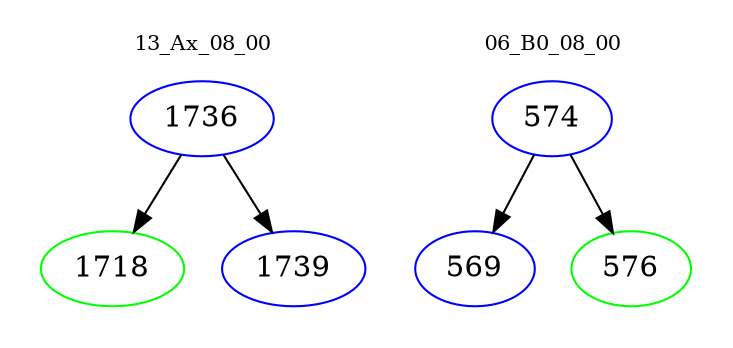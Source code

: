 digraph{
subgraph cluster_0 {
color = white
label = "13_Ax_08_00";
fontsize=10;
T0_1736 [label="1736", color="blue"]
T0_1736 -> T0_1718 [color="black"]
T0_1718 [label="1718", color="green"]
T0_1736 -> T0_1739 [color="black"]
T0_1739 [label="1739", color="blue"]
}
subgraph cluster_1 {
color = white
label = "06_B0_08_00";
fontsize=10;
T1_574 [label="574", color="blue"]
T1_574 -> T1_569 [color="black"]
T1_569 [label="569", color="blue"]
T1_574 -> T1_576 [color="black"]
T1_576 [label="576", color="green"]
}
}
